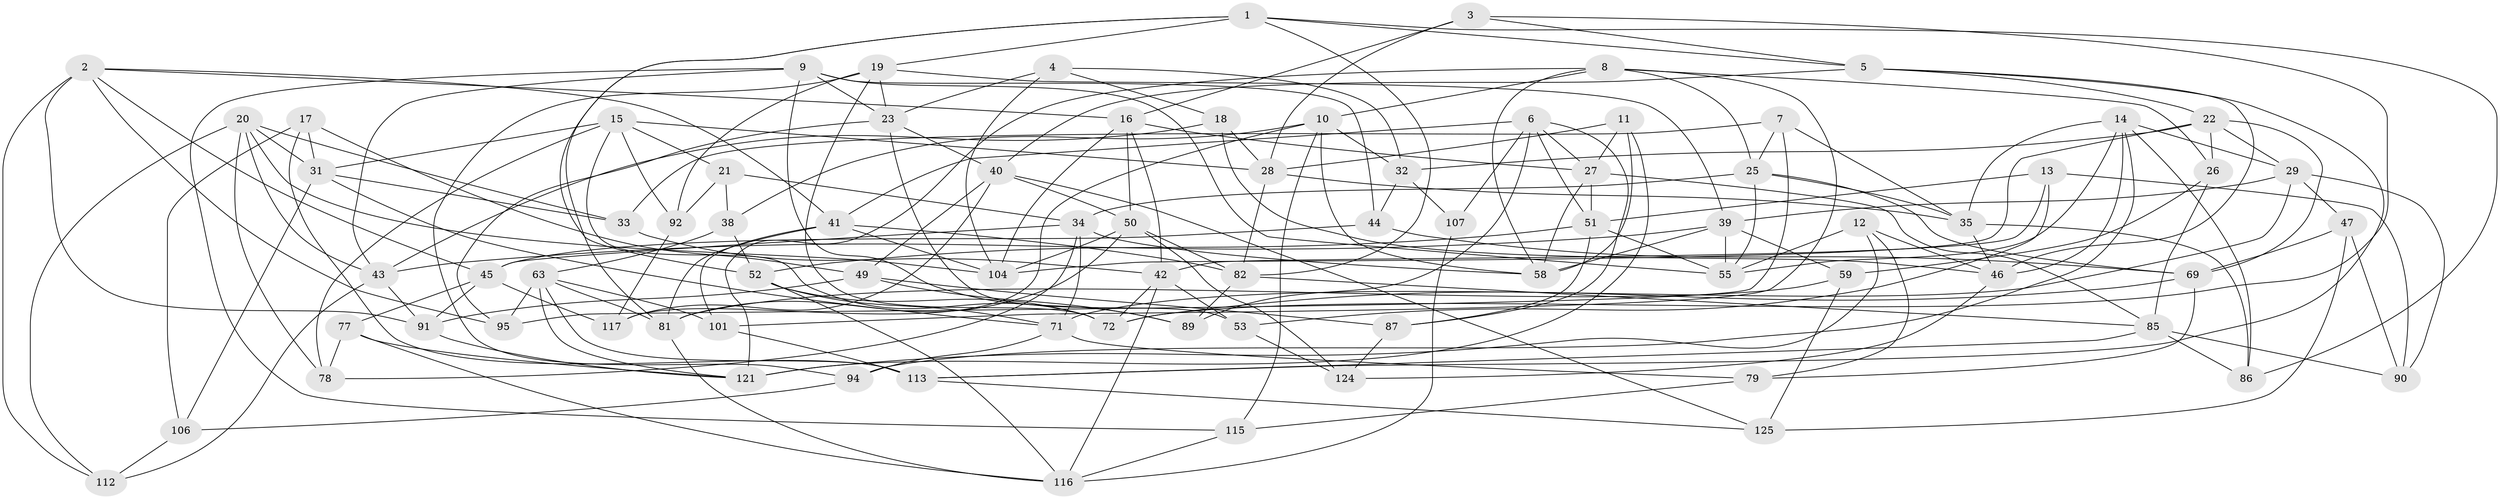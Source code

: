 // original degree distribution, {4: 1.0}
// Generated by graph-tools (version 1.1) at 2025/11/02/27/25 16:11:46]
// undirected, 81 vertices, 207 edges
graph export_dot {
graph [start="1"]
  node [color=gray90,style=filled];
  1 [super="+97"];
  2 [super="+37"];
  3;
  4;
  5 [super="+24"];
  6 [super="+123"];
  7;
  8 [super="+67"];
  9 [super="+65"];
  10 [super="+88"];
  11;
  12;
  13;
  14 [super="+83"];
  15 [super="+103"];
  16 [super="+36"];
  17;
  18;
  19 [super="+30"];
  20 [super="+93"];
  21;
  22 [super="+102"];
  23 [super="+56"];
  25 [super="+84"];
  26;
  27 [super="+96"];
  28 [super="+57"];
  29 [super="+119"];
  31 [super="+98"];
  32 [super="+100"];
  33;
  34 [super="+48"];
  35 [super="+60"];
  38;
  39 [super="+120"];
  40 [super="+54"];
  41 [super="+68"];
  42 [super="+108"];
  43 [super="+110"];
  44;
  45 [super="+61"];
  46 [super="+76"];
  47;
  49 [super="+118"];
  50 [super="+73"];
  51 [super="+62"];
  52 [super="+66"];
  53;
  55 [super="+74"];
  58 [super="+75"];
  59;
  63 [super="+64"];
  69 [super="+70"];
  71 [super="+80"];
  72 [super="+122"];
  77;
  78;
  79;
  81 [super="+99"];
  82 [super="+109"];
  85 [super="+114"];
  86;
  87;
  89;
  90;
  91 [super="+111"];
  92;
  94;
  95;
  101;
  104 [super="+105"];
  106;
  107;
  112;
  113 [super="+127"];
  115;
  116 [super="+126"];
  117;
  121 [super="+128"];
  124;
  125;
  1 -- 5;
  1 -- 82;
  1 -- 86;
  1 -- 19;
  1 -- 81;
  1 -- 52;
  2 -- 112;
  2 -- 16;
  2 -- 41;
  2 -- 45;
  2 -- 95;
  2 -- 91;
  3 -- 5;
  3 -- 72;
  3 -- 28;
  3 -- 16;
  4 -- 32;
  4 -- 18;
  4 -- 23;
  4 -- 104;
  5 -- 113;
  5 -- 40;
  5 -- 46;
  5 -- 22;
  6 -- 27;
  6 -- 89;
  6 -- 41;
  6 -- 51;
  6 -- 107;
  6 -- 87;
  7 -- 33;
  7 -- 95;
  7 -- 35;
  7 -- 25;
  8 -- 101;
  8 -- 10;
  8 -- 58;
  8 -- 25;
  8 -- 26;
  8 -- 121;
  9 -- 44;
  9 -- 89;
  9 -- 115;
  9 -- 55;
  9 -- 43;
  9 -- 23;
  10 -- 32;
  10 -- 58;
  10 -- 115;
  10 -- 117;
  10 -- 38;
  11 -- 28;
  11 -- 27;
  11 -- 58;
  11 -- 121;
  12 -- 79;
  12 -- 121;
  12 -- 55;
  12 -- 46;
  13 -- 53;
  13 -- 90;
  13 -- 51;
  13 -- 42;
  14 -- 29;
  14 -- 86;
  14 -- 46;
  14 -- 94;
  14 -- 55;
  14 -- 35;
  15 -- 21;
  15 -- 78;
  15 -- 72;
  15 -- 28;
  15 -- 92;
  15 -- 31;
  16 -- 42;
  16 -- 50;
  16 -- 104;
  16 -- 27;
  17 -- 106;
  17 -- 49;
  17 -- 31;
  17 -- 113;
  18 -- 43;
  18 -- 46;
  18 -- 28;
  19 -- 92;
  19 -- 39;
  19 -- 72;
  19 -- 94;
  19 -- 23;
  20 -- 33;
  20 -- 112;
  20 -- 104;
  20 -- 43;
  20 -- 78;
  20 -- 31;
  21 -- 92;
  21 -- 38;
  21 -- 34;
  22 -- 69;
  22 -- 26;
  22 -- 104;
  22 -- 29;
  22 -- 32;
  23 -- 40;
  23 -- 95;
  23 -- 53;
  25 -- 55;
  25 -- 35;
  25 -- 69;
  25 -- 34;
  26 -- 59;
  26 -- 85;
  27 -- 51;
  27 -- 58;
  27 -- 85;
  28 -- 82;
  28 -- 35;
  29 -- 71;
  29 -- 90;
  29 -- 47;
  29 -- 39;
  31 -- 33;
  31 -- 71;
  31 -- 106;
  32 -- 107 [weight=2];
  32 -- 44;
  33 -- 42;
  34 -- 78;
  34 -- 71;
  34 -- 58;
  34 -- 45;
  35 -- 46;
  35 -- 86;
  38 -- 52;
  38 -- 63;
  39 -- 58;
  39 -- 43;
  39 -- 59;
  39 -- 55;
  40 -- 125;
  40 -- 50;
  40 -- 117;
  40 -- 49;
  41 -- 101;
  41 -- 82;
  41 -- 81;
  41 -- 104;
  42 -- 53;
  42 -- 72;
  42 -- 116;
  43 -- 91;
  43 -- 112;
  44 -- 45;
  44 -- 69;
  45 -- 91;
  45 -- 77;
  45 -- 117;
  46 -- 124;
  47 -- 125;
  47 -- 90;
  47 -- 69;
  49 -- 89;
  49 -- 91 [weight=2];
  49 -- 87;
  50 -- 124;
  50 -- 104;
  50 -- 82;
  50 -- 81;
  51 -- 52;
  51 -- 87;
  51 -- 55;
  52 -- 116;
  52 -- 72;
  52 -- 71;
  53 -- 124;
  59 -- 125;
  59 -- 81;
  63 -- 101;
  63 -- 113;
  63 -- 95;
  63 -- 121;
  63 -- 81;
  69 -- 72;
  69 -- 79;
  71 -- 94;
  71 -- 79;
  77 -- 116;
  77 -- 78;
  77 -- 121;
  79 -- 115;
  81 -- 116;
  82 -- 89;
  82 -- 85;
  85 -- 86;
  85 -- 113;
  85 -- 90;
  87 -- 124;
  91 -- 121;
  92 -- 117;
  94 -- 106;
  101 -- 113;
  106 -- 112;
  107 -- 116;
  113 -- 125;
  115 -- 116;
}
